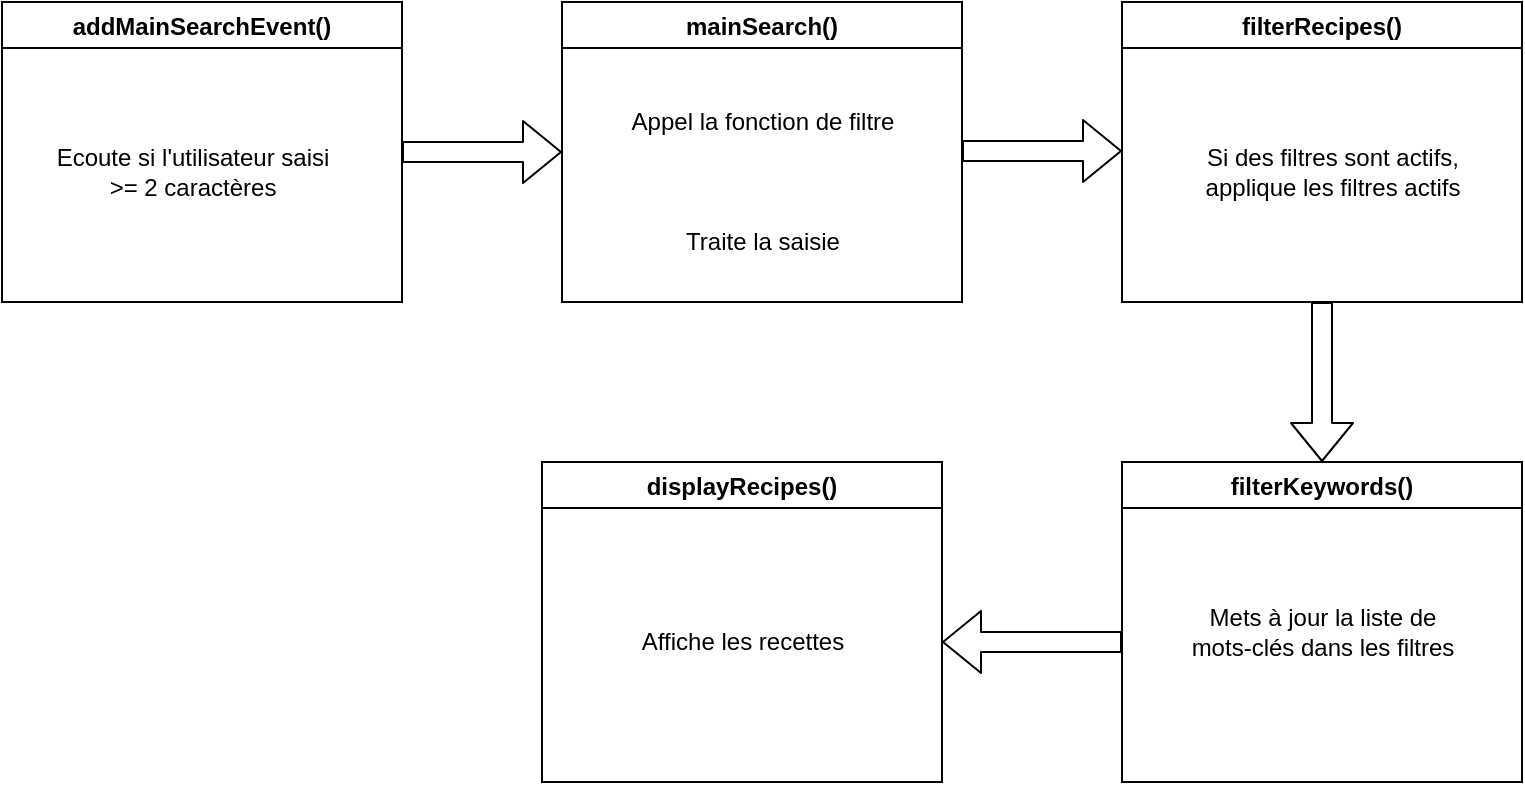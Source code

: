 <mxfile>
    <diagram id="Ep8rJk5GaAyseeA_tqJK" name="Page-1">
        <mxGraphModel dx="1184" dy="790" grid="1" gridSize="10" guides="1" tooltips="1" connect="1" arrows="1" fold="1" page="1" pageScale="1" pageWidth="827" pageHeight="1169" math="0" shadow="0">
            <root>
                <mxCell id="0"/>
                <mxCell id="1" parent="0"/>
                <mxCell id="k5W-xeNzSvtt3lGk6-Y6-3" value="addMainSearchEvent()" style="swimlane;" parent="1" vertex="1">
                    <mxGeometry x="60" y="50" width="200" height="150" as="geometry"/>
                </mxCell>
                <mxCell id="k5W-xeNzSvtt3lGk6-Y6-14" value="&lt;div&gt;Ecoute si l'utilisateur saisi &lt;br&gt;&lt;/div&gt;&lt;div&gt;&amp;gt;= 2 caractères&lt;/div&gt;" style="text;html=1;align=center;verticalAlign=middle;resizable=0;points=[];autosize=1;strokeColor=none;" parent="k5W-xeNzSvtt3lGk6-Y6-3" vertex="1">
                    <mxGeometry x="20" y="70" width="150" height="30" as="geometry"/>
                </mxCell>
                <mxCell id="k5W-xeNzSvtt3lGk6-Y6-4" value="mainSearch()" style="swimlane;" parent="1" vertex="1">
                    <mxGeometry x="340" y="50" width="200" height="150" as="geometry"/>
                </mxCell>
                <mxCell id="k5W-xeNzSvtt3lGk6-Y6-5" value="filterRecipes()" style="swimlane;" parent="1" vertex="1">
                    <mxGeometry x="620" y="50" width="200" height="150" as="geometry"/>
                </mxCell>
                <mxCell id="k5W-xeNzSvtt3lGk6-Y6-18" value="Si des filtres sont actifs, &lt;br&gt;applique les filtres actifs" style="text;html=1;align=center;verticalAlign=middle;resizable=0;points=[];autosize=1;strokeColor=none;" parent="k5W-xeNzSvtt3lGk6-Y6-5" vertex="1">
                    <mxGeometry x="35" y="70" width="140" height="30" as="geometry"/>
                </mxCell>
                <mxCell id="k5W-xeNzSvtt3lGk6-Y6-6" value="filterKeywords()" style="swimlane;" parent="1" vertex="1">
                    <mxGeometry x="620" y="280" width="200" height="160" as="geometry"/>
                </mxCell>
                <mxCell id="k5W-xeNzSvtt3lGk6-Y6-19" value="&lt;div&gt;Mets à jour la liste de &lt;br&gt;&lt;/div&gt;&lt;div&gt;mots-clés dans les filtres&lt;/div&gt;" style="text;html=1;align=center;verticalAlign=middle;resizable=0;points=[];autosize=1;strokeColor=none;" parent="k5W-xeNzSvtt3lGk6-Y6-6" vertex="1">
                    <mxGeometry x="25" y="70" width="150" height="30" as="geometry"/>
                </mxCell>
                <mxCell id="k5W-xeNzSvtt3lGk6-Y6-7" value="" style="shape=flexArrow;endArrow=classic;html=1;" parent="1" edge="1">
                    <mxGeometry width="50" height="50" relative="1" as="geometry">
                        <mxPoint x="260" y="125" as="sourcePoint"/>
                        <mxPoint x="340" y="125" as="targetPoint"/>
                    </mxGeometry>
                </mxCell>
                <mxCell id="k5W-xeNzSvtt3lGk6-Y6-8" value="" style="shape=flexArrow;endArrow=classic;html=1;exitX=1;exitY=0.25;exitDx=0;exitDy=0;" parent="1" edge="1">
                    <mxGeometry width="50" height="50" relative="1" as="geometry">
                        <mxPoint x="540" y="124.5" as="sourcePoint"/>
                        <mxPoint x="620" y="124.5" as="targetPoint"/>
                    </mxGeometry>
                </mxCell>
                <mxCell id="k5W-xeNzSvtt3lGk6-Y6-10" value="" style="shape=flexArrow;endArrow=classic;html=1;entryX=0.5;entryY=0;entryDx=0;entryDy=0;" parent="1" target="k5W-xeNzSvtt3lGk6-Y6-6" edge="1">
                    <mxGeometry width="50" height="50" relative="1" as="geometry">
                        <mxPoint x="720" y="200" as="sourcePoint"/>
                        <mxPoint x="620" y="270" as="targetPoint"/>
                    </mxGeometry>
                </mxCell>
                <mxCell id="k5W-xeNzSvtt3lGk6-Y6-12" value="displayRecipes()" style="swimlane;" parent="1" vertex="1">
                    <mxGeometry x="330" y="280" width="200" height="160" as="geometry"/>
                </mxCell>
                <mxCell id="k5W-xeNzSvtt3lGk6-Y6-20" value="Affiche les recettes" style="text;html=1;align=center;verticalAlign=middle;resizable=0;points=[];autosize=1;strokeColor=none;" parent="k5W-xeNzSvtt3lGk6-Y6-12" vertex="1">
                    <mxGeometry x="40" y="80" width="120" height="20" as="geometry"/>
                </mxCell>
                <mxCell id="k5W-xeNzSvtt3lGk6-Y6-13" value="" style="shape=flexArrow;endArrow=classic;html=1;" parent="1" edge="1">
                    <mxGeometry width="50" height="50" relative="1" as="geometry">
                        <mxPoint x="620" y="370" as="sourcePoint"/>
                        <mxPoint x="530" y="370" as="targetPoint"/>
                    </mxGeometry>
                </mxCell>
                <mxCell id="k5W-xeNzSvtt3lGk6-Y6-16" value="Appel la fonction de filtre" style="text;html=1;align=center;verticalAlign=middle;resizable=0;points=[];autosize=1;strokeColor=none;" parent="1" vertex="1">
                    <mxGeometry x="365" y="100" width="150" height="20" as="geometry"/>
                </mxCell>
                <mxCell id="k5W-xeNzSvtt3lGk6-Y6-17" value="Traite la saisie" style="text;html=1;align=center;verticalAlign=middle;resizable=0;points=[];autosize=1;strokeColor=none;" parent="1" vertex="1">
                    <mxGeometry x="395" y="160" width="90" height="20" as="geometry"/>
                </mxCell>
            </root>
        </mxGraphModel>
    </diagram>
</mxfile>